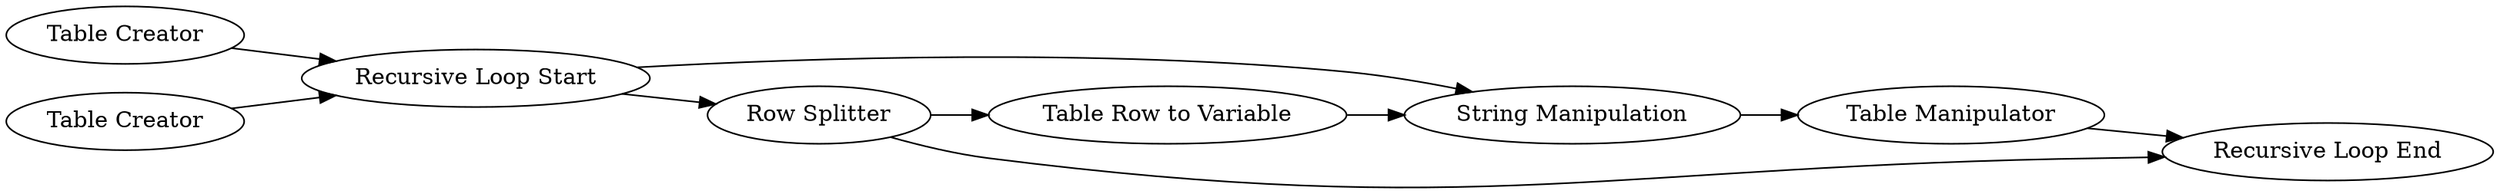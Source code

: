 digraph {
	"-2864022238110311114_6" [label="String Manipulation"]
	"-2864022238110311114_17" [label="Row Splitter"]
	"-2864022238110311114_19" [label="Table Manipulator"]
	"-2864022238110311114_9" [label="Recursive Loop End"]
	"-2864022238110311114_2" [label="Table Creator"]
	"-2864022238110311114_15" [label="Recursive Loop Start"]
	"-2864022238110311114_16" [label="Table Row to Variable"]
	"-2864022238110311114_1" [label="Table Creator"]
	"-2864022238110311114_15" -> "-2864022238110311114_17"
	"-2864022238110311114_19" -> "-2864022238110311114_9"
	"-2864022238110311114_17" -> "-2864022238110311114_16"
	"-2864022238110311114_2" -> "-2864022238110311114_15"
	"-2864022238110311114_6" -> "-2864022238110311114_19"
	"-2864022238110311114_1" -> "-2864022238110311114_15"
	"-2864022238110311114_17" -> "-2864022238110311114_9"
	"-2864022238110311114_15" -> "-2864022238110311114_6"
	"-2864022238110311114_16" -> "-2864022238110311114_6"
	rankdir=LR
}
